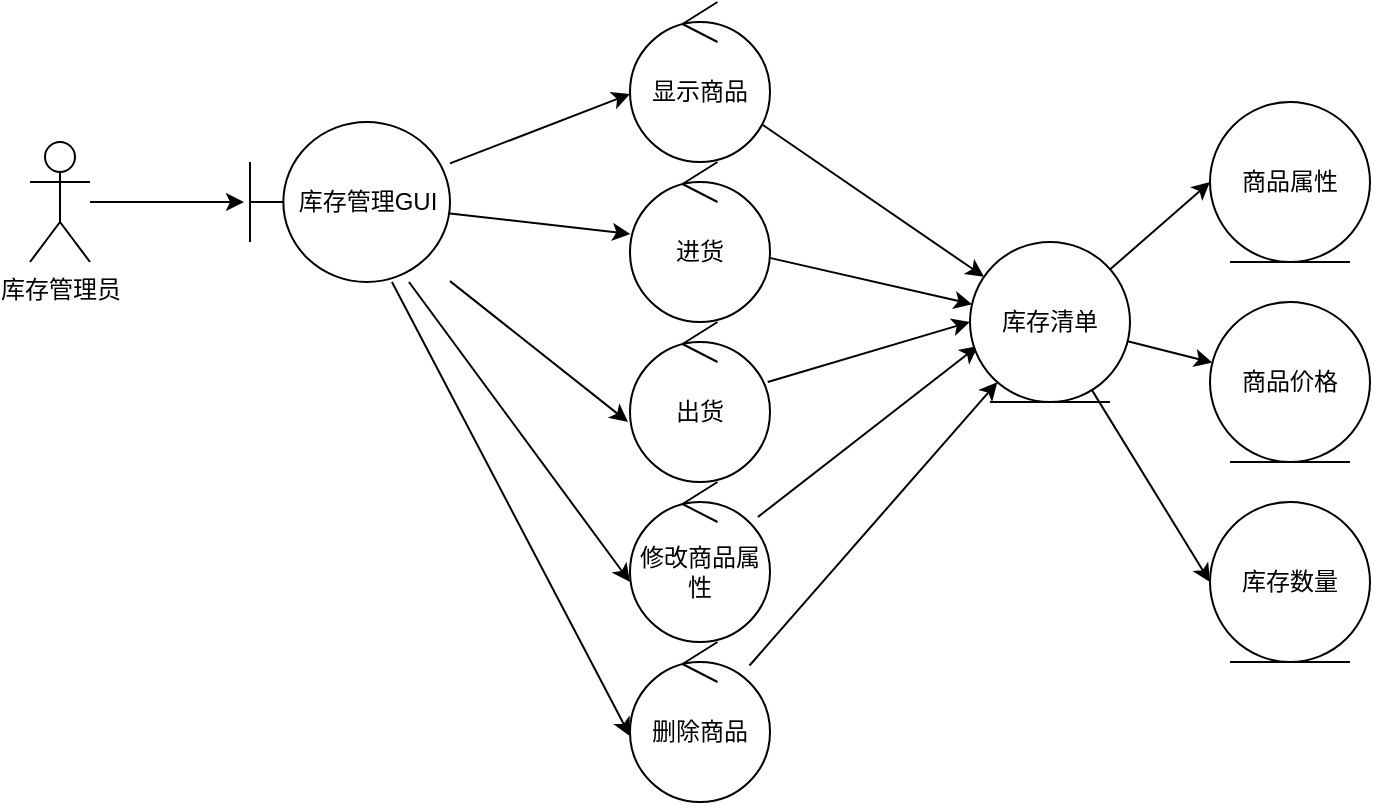 <mxfile version="21.3.8" type="github">
  <diagram name="Page-1" id="ouWmG7GfYvg4C3GdQB2f">
    <mxGraphModel dx="936" dy="818" grid="1" gridSize="10" guides="1" tooltips="1" connect="1" arrows="1" fold="1" page="1" pageScale="1" pageWidth="827" pageHeight="1169" background="none" math="0" shadow="0">
      <root>
        <mxCell id="0" />
        <mxCell id="1" parent="0" />
        <mxCell id="FujWnntb4IPOrhylfYtz-6" style="rounded=0;orthogonalLoop=1;jettySize=auto;html=1;entryX=0;entryY=0.575;entryDx=0;entryDy=0;entryPerimeter=0;" edge="1" parent="1" source="FujWnntb4IPOrhylfYtz-1" target="FujWnntb4IPOrhylfYtz-4">
          <mxGeometry relative="1" as="geometry" />
        </mxCell>
        <mxCell id="FujWnntb4IPOrhylfYtz-11" style="rounded=0;orthogonalLoop=1;jettySize=auto;html=1;" edge="1" parent="1" source="FujWnntb4IPOrhylfYtz-1" target="FujWnntb4IPOrhylfYtz-7">
          <mxGeometry relative="1" as="geometry" />
        </mxCell>
        <mxCell id="FujWnntb4IPOrhylfYtz-12" style="rounded=0;orthogonalLoop=1;jettySize=auto;html=1;entryX=-0.014;entryY=0.625;entryDx=0;entryDy=0;entryPerimeter=0;" edge="1" parent="1" source="FujWnntb4IPOrhylfYtz-1" target="FujWnntb4IPOrhylfYtz-8">
          <mxGeometry relative="1" as="geometry" />
        </mxCell>
        <mxCell id="FujWnntb4IPOrhylfYtz-13" style="rounded=0;orthogonalLoop=1;jettySize=auto;html=1;entryX=0;entryY=0.625;entryDx=0;entryDy=0;entryPerimeter=0;" edge="1" parent="1" source="FujWnntb4IPOrhylfYtz-1" target="FujWnntb4IPOrhylfYtz-9">
          <mxGeometry relative="1" as="geometry" />
        </mxCell>
        <mxCell id="FujWnntb4IPOrhylfYtz-14" style="rounded=0;orthogonalLoop=1;jettySize=auto;html=1;entryX=0;entryY=0.588;entryDx=0;entryDy=0;entryPerimeter=0;" edge="1" parent="1" source="FujWnntb4IPOrhylfYtz-1" target="FujWnntb4IPOrhylfYtz-10">
          <mxGeometry relative="1" as="geometry" />
        </mxCell>
        <mxCell id="FujWnntb4IPOrhylfYtz-1" value="库存管理GUI" style="shape=umlBoundary;whiteSpace=wrap;html=1;" vertex="1" parent="1">
          <mxGeometry x="140" y="80" width="100" height="80" as="geometry" />
        </mxCell>
        <mxCell id="FujWnntb4IPOrhylfYtz-5" style="edgeStyle=orthogonalEdgeStyle;rounded=0;orthogonalLoop=1;jettySize=auto;html=1;entryX=-0.03;entryY=0.5;entryDx=0;entryDy=0;entryPerimeter=0;" edge="1" parent="1" source="FujWnntb4IPOrhylfYtz-2" target="FujWnntb4IPOrhylfYtz-1">
          <mxGeometry relative="1" as="geometry" />
        </mxCell>
        <mxCell id="FujWnntb4IPOrhylfYtz-2" value="库存管理员" style="shape=umlActor;verticalLabelPosition=bottom;verticalAlign=top;html=1;" vertex="1" parent="1">
          <mxGeometry x="30" y="90" width="30" height="60" as="geometry" />
        </mxCell>
        <mxCell id="FujWnntb4IPOrhylfYtz-29" style="rounded=0;orthogonalLoop=1;jettySize=auto;html=1;" edge="1" parent="1" source="FujWnntb4IPOrhylfYtz-4" target="FujWnntb4IPOrhylfYtz-15">
          <mxGeometry relative="1" as="geometry" />
        </mxCell>
        <mxCell id="FujWnntb4IPOrhylfYtz-4" value="显示商品" style="ellipse;shape=umlControl;whiteSpace=wrap;html=1;" vertex="1" parent="1">
          <mxGeometry x="330" y="20" width="70" height="80" as="geometry" />
        </mxCell>
        <mxCell id="FujWnntb4IPOrhylfYtz-17" style="rounded=0;orthogonalLoop=1;jettySize=auto;html=1;" edge="1" parent="1" source="FujWnntb4IPOrhylfYtz-7" target="FujWnntb4IPOrhylfYtz-15">
          <mxGeometry relative="1" as="geometry" />
        </mxCell>
        <mxCell id="FujWnntb4IPOrhylfYtz-7" value="进货" style="ellipse;shape=umlControl;whiteSpace=wrap;html=1;" vertex="1" parent="1">
          <mxGeometry x="330" y="100" width="70" height="80" as="geometry" />
        </mxCell>
        <mxCell id="FujWnntb4IPOrhylfYtz-16" style="rounded=0;orthogonalLoop=1;jettySize=auto;html=1;entryX=0;entryY=0.5;entryDx=0;entryDy=0;" edge="1" parent="1" source="FujWnntb4IPOrhylfYtz-8" target="FujWnntb4IPOrhylfYtz-15">
          <mxGeometry relative="1" as="geometry" />
        </mxCell>
        <mxCell id="FujWnntb4IPOrhylfYtz-8" value="出货" style="ellipse;shape=umlControl;whiteSpace=wrap;html=1;" vertex="1" parent="1">
          <mxGeometry x="330" y="180" width="70" height="80" as="geometry" />
        </mxCell>
        <mxCell id="FujWnntb4IPOrhylfYtz-27" style="rounded=0;orthogonalLoop=1;jettySize=auto;html=1;entryX=0.05;entryY=0.65;entryDx=0;entryDy=0;entryPerimeter=0;" edge="1" parent="1" source="FujWnntb4IPOrhylfYtz-9" target="FujWnntb4IPOrhylfYtz-15">
          <mxGeometry relative="1" as="geometry" />
        </mxCell>
        <mxCell id="FujWnntb4IPOrhylfYtz-9" value="修改商品属性" style="ellipse;shape=umlControl;whiteSpace=wrap;html=1;" vertex="1" parent="1">
          <mxGeometry x="330" y="260" width="70" height="80" as="geometry" />
        </mxCell>
        <mxCell id="FujWnntb4IPOrhylfYtz-28" style="rounded=0;orthogonalLoop=1;jettySize=auto;html=1;" edge="1" parent="1" source="FujWnntb4IPOrhylfYtz-10" target="FujWnntb4IPOrhylfYtz-15">
          <mxGeometry relative="1" as="geometry" />
        </mxCell>
        <mxCell id="FujWnntb4IPOrhylfYtz-10" value="删除商品" style="ellipse;shape=umlControl;whiteSpace=wrap;html=1;" vertex="1" parent="1">
          <mxGeometry x="330" y="340" width="70" height="80" as="geometry" />
        </mxCell>
        <mxCell id="FujWnntb4IPOrhylfYtz-23" value="" style="rounded=0;orthogonalLoop=1;jettySize=auto;html=1;" edge="1" parent="1" source="FujWnntb4IPOrhylfYtz-15" target="FujWnntb4IPOrhylfYtz-21">
          <mxGeometry relative="1" as="geometry" />
        </mxCell>
        <mxCell id="FujWnntb4IPOrhylfYtz-24" style="rounded=0;orthogonalLoop=1;jettySize=auto;html=1;entryX=0;entryY=0.5;entryDx=0;entryDy=0;" edge="1" parent="1" source="FujWnntb4IPOrhylfYtz-15" target="FujWnntb4IPOrhylfYtz-22">
          <mxGeometry relative="1" as="geometry" />
        </mxCell>
        <mxCell id="FujWnntb4IPOrhylfYtz-26" style="rounded=0;orthogonalLoop=1;jettySize=auto;html=1;entryX=0;entryY=0.5;entryDx=0;entryDy=0;" edge="1" parent="1" source="FujWnntb4IPOrhylfYtz-15" target="FujWnntb4IPOrhylfYtz-25">
          <mxGeometry relative="1" as="geometry" />
        </mxCell>
        <mxCell id="FujWnntb4IPOrhylfYtz-15" value="库存清单" style="ellipse;shape=umlEntity;whiteSpace=wrap;html=1;" vertex="1" parent="1">
          <mxGeometry x="500" y="140" width="80" height="80" as="geometry" />
        </mxCell>
        <mxCell id="FujWnntb4IPOrhylfYtz-21" value="商品价格" style="ellipse;shape=umlEntity;whiteSpace=wrap;html=1;" vertex="1" parent="1">
          <mxGeometry x="620" y="170" width="80" height="80" as="geometry" />
        </mxCell>
        <mxCell id="FujWnntb4IPOrhylfYtz-22" value="库存数量" style="ellipse;shape=umlEntity;whiteSpace=wrap;html=1;" vertex="1" parent="1">
          <mxGeometry x="620" y="270" width="80" height="80" as="geometry" />
        </mxCell>
        <mxCell id="FujWnntb4IPOrhylfYtz-25" value="商品属性" style="ellipse;shape=umlEntity;whiteSpace=wrap;html=1;" vertex="1" parent="1">
          <mxGeometry x="620" y="70" width="80" height="80" as="geometry" />
        </mxCell>
      </root>
    </mxGraphModel>
  </diagram>
</mxfile>
